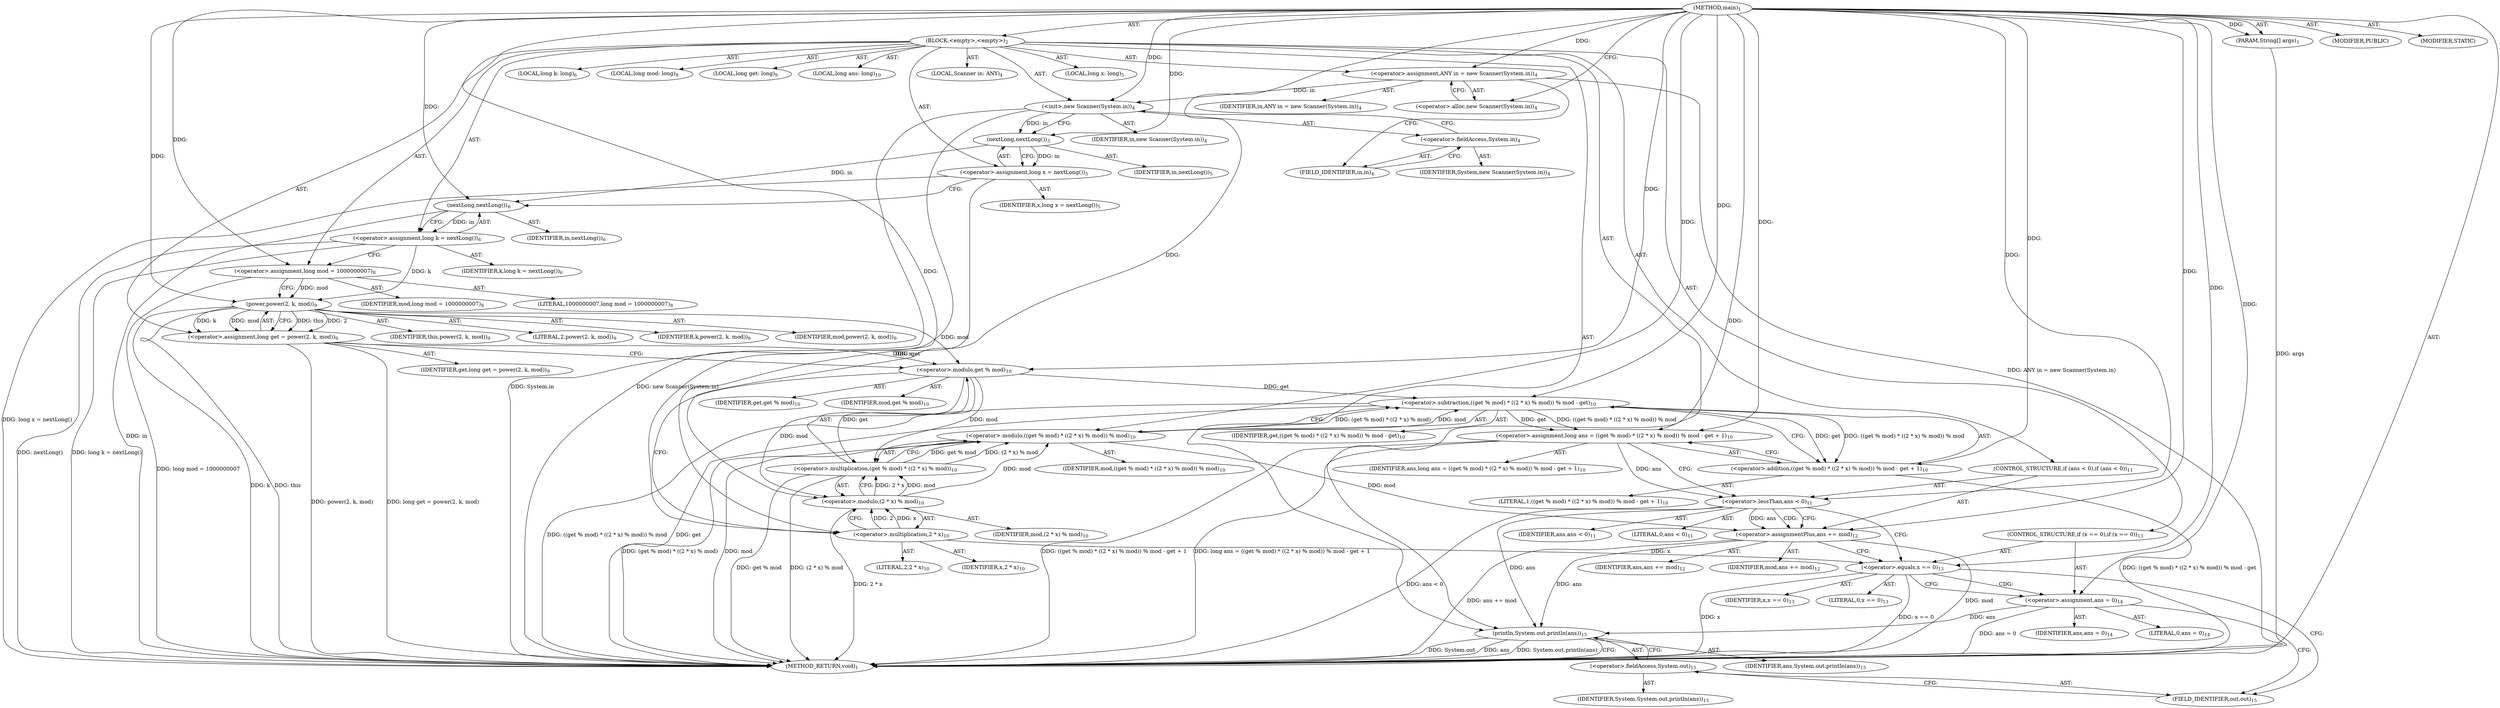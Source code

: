 digraph "main" {  
"19" [label = <(METHOD,main)<SUB>1</SUB>> ]
"20" [label = <(PARAM,String[] args)<SUB>1</SUB>> ]
"21" [label = <(BLOCK,&lt;empty&gt;,&lt;empty&gt;)<SUB>2</SUB>> ]
"4" [label = <(LOCAL,Scanner in: ANY)<SUB>4</SUB>> ]
"22" [label = <(&lt;operator&gt;.assignment,ANY in = new Scanner(System.in))<SUB>4</SUB>> ]
"23" [label = <(IDENTIFIER,in,ANY in = new Scanner(System.in))<SUB>4</SUB>> ]
"24" [label = <(&lt;operator&gt;.alloc,new Scanner(System.in))<SUB>4</SUB>> ]
"25" [label = <(&lt;init&gt;,new Scanner(System.in))<SUB>4</SUB>> ]
"3" [label = <(IDENTIFIER,in,new Scanner(System.in))<SUB>4</SUB>> ]
"26" [label = <(&lt;operator&gt;.fieldAccess,System.in)<SUB>4</SUB>> ]
"27" [label = <(IDENTIFIER,System,new Scanner(System.in))<SUB>4</SUB>> ]
"28" [label = <(FIELD_IDENTIFIER,in,in)<SUB>4</SUB>> ]
"29" [label = <(LOCAL,long x: long)<SUB>5</SUB>> ]
"30" [label = <(&lt;operator&gt;.assignment,long x = nextLong())<SUB>5</SUB>> ]
"31" [label = <(IDENTIFIER,x,long x = nextLong())<SUB>5</SUB>> ]
"32" [label = <(nextLong,nextLong())<SUB>5</SUB>> ]
"33" [label = <(IDENTIFIER,in,nextLong())<SUB>5</SUB>> ]
"34" [label = <(LOCAL,long k: long)<SUB>6</SUB>> ]
"35" [label = <(&lt;operator&gt;.assignment,long k = nextLong())<SUB>6</SUB>> ]
"36" [label = <(IDENTIFIER,k,long k = nextLong())<SUB>6</SUB>> ]
"37" [label = <(nextLong,nextLong())<SUB>6</SUB>> ]
"38" [label = <(IDENTIFIER,in,nextLong())<SUB>6</SUB>> ]
"39" [label = <(LOCAL,long mod: long)<SUB>8</SUB>> ]
"40" [label = <(&lt;operator&gt;.assignment,long mod = 1000000007)<SUB>8</SUB>> ]
"41" [label = <(IDENTIFIER,mod,long mod = 1000000007)<SUB>8</SUB>> ]
"42" [label = <(LITERAL,1000000007,long mod = 1000000007)<SUB>8</SUB>> ]
"43" [label = <(LOCAL,long get: long)<SUB>9</SUB>> ]
"44" [label = <(&lt;operator&gt;.assignment,long get = power(2, k, mod))<SUB>9</SUB>> ]
"45" [label = <(IDENTIFIER,get,long get = power(2, k, mod))<SUB>9</SUB>> ]
"46" [label = <(power,power(2, k, mod))<SUB>9</SUB>> ]
"47" [label = <(IDENTIFIER,this,power(2, k, mod))<SUB>9</SUB>> ]
"48" [label = <(LITERAL,2,power(2, k, mod))<SUB>9</SUB>> ]
"49" [label = <(IDENTIFIER,k,power(2, k, mod))<SUB>9</SUB>> ]
"50" [label = <(IDENTIFIER,mod,power(2, k, mod))<SUB>9</SUB>> ]
"51" [label = <(LOCAL,long ans: long)<SUB>10</SUB>> ]
"52" [label = <(&lt;operator&gt;.assignment,long ans = ((get % mod) * ((2 * x) % mod)) % mod - get + 1)<SUB>10</SUB>> ]
"53" [label = <(IDENTIFIER,ans,long ans = ((get % mod) * ((2 * x) % mod)) % mod - get + 1)<SUB>10</SUB>> ]
"54" [label = <(&lt;operator&gt;.addition,((get % mod) * ((2 * x) % mod)) % mod - get + 1)<SUB>10</SUB>> ]
"55" [label = <(&lt;operator&gt;.subtraction,((get % mod) * ((2 * x) % mod)) % mod - get)<SUB>10</SUB>> ]
"56" [label = <(&lt;operator&gt;.modulo,((get % mod) * ((2 * x) % mod)) % mod)<SUB>10</SUB>> ]
"57" [label = <(&lt;operator&gt;.multiplication,(get % mod) * ((2 * x) % mod))<SUB>10</SUB>> ]
"58" [label = <(&lt;operator&gt;.modulo,get % mod)<SUB>10</SUB>> ]
"59" [label = <(IDENTIFIER,get,get % mod)<SUB>10</SUB>> ]
"60" [label = <(IDENTIFIER,mod,get % mod)<SUB>10</SUB>> ]
"61" [label = <(&lt;operator&gt;.modulo,(2 * x) % mod)<SUB>10</SUB>> ]
"62" [label = <(&lt;operator&gt;.multiplication,2 * x)<SUB>10</SUB>> ]
"63" [label = <(LITERAL,2,2 * x)<SUB>10</SUB>> ]
"64" [label = <(IDENTIFIER,x,2 * x)<SUB>10</SUB>> ]
"65" [label = <(IDENTIFIER,mod,(2 * x) % mod)<SUB>10</SUB>> ]
"66" [label = <(IDENTIFIER,mod,((get % mod) * ((2 * x) % mod)) % mod)<SUB>10</SUB>> ]
"67" [label = <(IDENTIFIER,get,((get % mod) * ((2 * x) % mod)) % mod - get)<SUB>10</SUB>> ]
"68" [label = <(LITERAL,1,((get % mod) * ((2 * x) % mod)) % mod - get + 1)<SUB>10</SUB>> ]
"69" [label = <(CONTROL_STRUCTURE,if (ans &lt; 0),if (ans &lt; 0))<SUB>11</SUB>> ]
"70" [label = <(&lt;operator&gt;.lessThan,ans &lt; 0)<SUB>11</SUB>> ]
"71" [label = <(IDENTIFIER,ans,ans &lt; 0)<SUB>11</SUB>> ]
"72" [label = <(LITERAL,0,ans &lt; 0)<SUB>11</SUB>> ]
"73" [label = <(&lt;operator&gt;.assignmentPlus,ans += mod)<SUB>12</SUB>> ]
"74" [label = <(IDENTIFIER,ans,ans += mod)<SUB>12</SUB>> ]
"75" [label = <(IDENTIFIER,mod,ans += mod)<SUB>12</SUB>> ]
"76" [label = <(CONTROL_STRUCTURE,if (x == 0),if (x == 0))<SUB>13</SUB>> ]
"77" [label = <(&lt;operator&gt;.equals,x == 0)<SUB>13</SUB>> ]
"78" [label = <(IDENTIFIER,x,x == 0)<SUB>13</SUB>> ]
"79" [label = <(LITERAL,0,x == 0)<SUB>13</SUB>> ]
"80" [label = <(&lt;operator&gt;.assignment,ans = 0)<SUB>14</SUB>> ]
"81" [label = <(IDENTIFIER,ans,ans = 0)<SUB>14</SUB>> ]
"82" [label = <(LITERAL,0,ans = 0)<SUB>14</SUB>> ]
"83" [label = <(println,System.out.println(ans))<SUB>15</SUB>> ]
"84" [label = <(&lt;operator&gt;.fieldAccess,System.out)<SUB>15</SUB>> ]
"85" [label = <(IDENTIFIER,System,System.out.println(ans))<SUB>15</SUB>> ]
"86" [label = <(FIELD_IDENTIFIER,out,out)<SUB>15</SUB>> ]
"87" [label = <(IDENTIFIER,ans,System.out.println(ans))<SUB>15</SUB>> ]
"88" [label = <(MODIFIER,PUBLIC)> ]
"89" [label = <(MODIFIER,STATIC)> ]
"90" [label = <(METHOD_RETURN,void)<SUB>1</SUB>> ]
  "19" -> "20"  [ label = "AST: "] 
  "19" -> "21"  [ label = "AST: "] 
  "19" -> "88"  [ label = "AST: "] 
  "19" -> "89"  [ label = "AST: "] 
  "19" -> "90"  [ label = "AST: "] 
  "21" -> "4"  [ label = "AST: "] 
  "21" -> "22"  [ label = "AST: "] 
  "21" -> "25"  [ label = "AST: "] 
  "21" -> "29"  [ label = "AST: "] 
  "21" -> "30"  [ label = "AST: "] 
  "21" -> "34"  [ label = "AST: "] 
  "21" -> "35"  [ label = "AST: "] 
  "21" -> "39"  [ label = "AST: "] 
  "21" -> "40"  [ label = "AST: "] 
  "21" -> "43"  [ label = "AST: "] 
  "21" -> "44"  [ label = "AST: "] 
  "21" -> "51"  [ label = "AST: "] 
  "21" -> "52"  [ label = "AST: "] 
  "21" -> "69"  [ label = "AST: "] 
  "21" -> "76"  [ label = "AST: "] 
  "21" -> "83"  [ label = "AST: "] 
  "22" -> "23"  [ label = "AST: "] 
  "22" -> "24"  [ label = "AST: "] 
  "25" -> "3"  [ label = "AST: "] 
  "25" -> "26"  [ label = "AST: "] 
  "26" -> "27"  [ label = "AST: "] 
  "26" -> "28"  [ label = "AST: "] 
  "30" -> "31"  [ label = "AST: "] 
  "30" -> "32"  [ label = "AST: "] 
  "32" -> "33"  [ label = "AST: "] 
  "35" -> "36"  [ label = "AST: "] 
  "35" -> "37"  [ label = "AST: "] 
  "37" -> "38"  [ label = "AST: "] 
  "40" -> "41"  [ label = "AST: "] 
  "40" -> "42"  [ label = "AST: "] 
  "44" -> "45"  [ label = "AST: "] 
  "44" -> "46"  [ label = "AST: "] 
  "46" -> "47"  [ label = "AST: "] 
  "46" -> "48"  [ label = "AST: "] 
  "46" -> "49"  [ label = "AST: "] 
  "46" -> "50"  [ label = "AST: "] 
  "52" -> "53"  [ label = "AST: "] 
  "52" -> "54"  [ label = "AST: "] 
  "54" -> "55"  [ label = "AST: "] 
  "54" -> "68"  [ label = "AST: "] 
  "55" -> "56"  [ label = "AST: "] 
  "55" -> "67"  [ label = "AST: "] 
  "56" -> "57"  [ label = "AST: "] 
  "56" -> "66"  [ label = "AST: "] 
  "57" -> "58"  [ label = "AST: "] 
  "57" -> "61"  [ label = "AST: "] 
  "58" -> "59"  [ label = "AST: "] 
  "58" -> "60"  [ label = "AST: "] 
  "61" -> "62"  [ label = "AST: "] 
  "61" -> "65"  [ label = "AST: "] 
  "62" -> "63"  [ label = "AST: "] 
  "62" -> "64"  [ label = "AST: "] 
  "69" -> "70"  [ label = "AST: "] 
  "69" -> "73"  [ label = "AST: "] 
  "70" -> "71"  [ label = "AST: "] 
  "70" -> "72"  [ label = "AST: "] 
  "73" -> "74"  [ label = "AST: "] 
  "73" -> "75"  [ label = "AST: "] 
  "76" -> "77"  [ label = "AST: "] 
  "76" -> "80"  [ label = "AST: "] 
  "77" -> "78"  [ label = "AST: "] 
  "77" -> "79"  [ label = "AST: "] 
  "80" -> "81"  [ label = "AST: "] 
  "80" -> "82"  [ label = "AST: "] 
  "83" -> "84"  [ label = "AST: "] 
  "83" -> "87"  [ label = "AST: "] 
  "84" -> "85"  [ label = "AST: "] 
  "84" -> "86"  [ label = "AST: "] 
  "22" -> "28"  [ label = "CFG: "] 
  "25" -> "32"  [ label = "CFG: "] 
  "30" -> "37"  [ label = "CFG: "] 
  "35" -> "40"  [ label = "CFG: "] 
  "40" -> "46"  [ label = "CFG: "] 
  "44" -> "58"  [ label = "CFG: "] 
  "52" -> "70"  [ label = "CFG: "] 
  "83" -> "90"  [ label = "CFG: "] 
  "24" -> "22"  [ label = "CFG: "] 
  "26" -> "25"  [ label = "CFG: "] 
  "32" -> "30"  [ label = "CFG: "] 
  "37" -> "35"  [ label = "CFG: "] 
  "46" -> "44"  [ label = "CFG: "] 
  "54" -> "52"  [ label = "CFG: "] 
  "70" -> "73"  [ label = "CFG: "] 
  "70" -> "77"  [ label = "CFG: "] 
  "73" -> "77"  [ label = "CFG: "] 
  "77" -> "80"  [ label = "CFG: "] 
  "77" -> "86"  [ label = "CFG: "] 
  "80" -> "86"  [ label = "CFG: "] 
  "84" -> "83"  [ label = "CFG: "] 
  "28" -> "26"  [ label = "CFG: "] 
  "55" -> "54"  [ label = "CFG: "] 
  "86" -> "84"  [ label = "CFG: "] 
  "56" -> "55"  [ label = "CFG: "] 
  "57" -> "56"  [ label = "CFG: "] 
  "58" -> "62"  [ label = "CFG: "] 
  "61" -> "57"  [ label = "CFG: "] 
  "62" -> "61"  [ label = "CFG: "] 
  "19" -> "24"  [ label = "CFG: "] 
  "20" -> "90"  [ label = "DDG: args"] 
  "22" -> "90"  [ label = "DDG: ANY in = new Scanner(System.in)"] 
  "25" -> "90"  [ label = "DDG: System.in"] 
  "25" -> "90"  [ label = "DDG: new Scanner(System.in)"] 
  "30" -> "90"  [ label = "DDG: long x = nextLong()"] 
  "37" -> "90"  [ label = "DDG: in"] 
  "35" -> "90"  [ label = "DDG: nextLong()"] 
  "35" -> "90"  [ label = "DDG: long k = nextLong()"] 
  "40" -> "90"  [ label = "DDG: long mod = 1000000007"] 
  "46" -> "90"  [ label = "DDG: k"] 
  "44" -> "90"  [ label = "DDG: power(2, k, mod)"] 
  "44" -> "90"  [ label = "DDG: long get = power(2, k, mod)"] 
  "57" -> "90"  [ label = "DDG: get % mod"] 
  "61" -> "90"  [ label = "DDG: 2 * x"] 
  "57" -> "90"  [ label = "DDG: (2 * x) % mod"] 
  "56" -> "90"  [ label = "DDG: (get % mod) * ((2 * x) % mod)"] 
  "56" -> "90"  [ label = "DDG: mod"] 
  "55" -> "90"  [ label = "DDG: ((get % mod) * ((2 * x) % mod)) % mod"] 
  "55" -> "90"  [ label = "DDG: get"] 
  "54" -> "90"  [ label = "DDG: ((get % mod) * ((2 * x) % mod)) % mod - get"] 
  "52" -> "90"  [ label = "DDG: ((get % mod) * ((2 * x) % mod)) % mod - get + 1"] 
  "52" -> "90"  [ label = "DDG: long ans = ((get % mod) * ((2 * x) % mod)) % mod - get + 1"] 
  "70" -> "90"  [ label = "DDG: ans &lt; 0"] 
  "73" -> "90"  [ label = "DDG: mod"] 
  "73" -> "90"  [ label = "DDG: ans += mod"] 
  "77" -> "90"  [ label = "DDG: x"] 
  "77" -> "90"  [ label = "DDG: x == 0"] 
  "80" -> "90"  [ label = "DDG: ans = 0"] 
  "83" -> "90"  [ label = "DDG: System.out"] 
  "83" -> "90"  [ label = "DDG: ans"] 
  "83" -> "90"  [ label = "DDG: System.out.println(ans)"] 
  "46" -> "90"  [ label = "DDG: this"] 
  "19" -> "20"  [ label = "DDG: "] 
  "19" -> "22"  [ label = "DDG: "] 
  "32" -> "30"  [ label = "DDG: in"] 
  "37" -> "35"  [ label = "DDG: in"] 
  "19" -> "40"  [ label = "DDG: "] 
  "46" -> "44"  [ label = "DDG: this"] 
  "46" -> "44"  [ label = "DDG: 2"] 
  "46" -> "44"  [ label = "DDG: k"] 
  "46" -> "44"  [ label = "DDG: mod"] 
  "55" -> "52"  [ label = "DDG: ((get % mod) * ((2 * x) % mod)) % mod"] 
  "55" -> "52"  [ label = "DDG: get"] 
  "19" -> "52"  [ label = "DDG: "] 
  "22" -> "25"  [ label = "DDG: in"] 
  "19" -> "25"  [ label = "DDG: "] 
  "56" -> "73"  [ label = "DDG: mod"] 
  "19" -> "73"  [ label = "DDG: "] 
  "19" -> "80"  [ label = "DDG: "] 
  "70" -> "83"  [ label = "DDG: ans"] 
  "73" -> "83"  [ label = "DDG: ans"] 
  "80" -> "83"  [ label = "DDG: ans"] 
  "19" -> "83"  [ label = "DDG: "] 
  "25" -> "32"  [ label = "DDG: in"] 
  "19" -> "32"  [ label = "DDG: "] 
  "32" -> "37"  [ label = "DDG: in"] 
  "19" -> "37"  [ label = "DDG: "] 
  "19" -> "46"  [ label = "DDG: "] 
  "35" -> "46"  [ label = "DDG: k"] 
  "40" -> "46"  [ label = "DDG: mod"] 
  "55" -> "54"  [ label = "DDG: ((get % mod) * ((2 * x) % mod)) % mod"] 
  "55" -> "54"  [ label = "DDG: get"] 
  "19" -> "54"  [ label = "DDG: "] 
  "52" -> "70"  [ label = "DDG: ans"] 
  "19" -> "70"  [ label = "DDG: "] 
  "70" -> "73"  [ label = "DDG: ans"] 
  "62" -> "77"  [ label = "DDG: x"] 
  "19" -> "77"  [ label = "DDG: "] 
  "56" -> "55"  [ label = "DDG: (get % mod) * ((2 * x) % mod)"] 
  "56" -> "55"  [ label = "DDG: mod"] 
  "58" -> "55"  [ label = "DDG: get"] 
  "19" -> "55"  [ label = "DDG: "] 
  "57" -> "56"  [ label = "DDG: get % mod"] 
  "57" -> "56"  [ label = "DDG: (2 * x) % mod"] 
  "61" -> "56"  [ label = "DDG: mod"] 
  "19" -> "56"  [ label = "DDG: "] 
  "58" -> "57"  [ label = "DDG: get"] 
  "58" -> "57"  [ label = "DDG: mod"] 
  "61" -> "57"  [ label = "DDG: 2 * x"] 
  "61" -> "57"  [ label = "DDG: mod"] 
  "44" -> "58"  [ label = "DDG: get"] 
  "19" -> "58"  [ label = "DDG: "] 
  "46" -> "58"  [ label = "DDG: mod"] 
  "62" -> "61"  [ label = "DDG: 2"] 
  "62" -> "61"  [ label = "DDG: x"] 
  "58" -> "61"  [ label = "DDG: mod"] 
  "19" -> "61"  [ label = "DDG: "] 
  "19" -> "62"  [ label = "DDG: "] 
  "30" -> "62"  [ label = "DDG: x"] 
  "70" -> "73"  [ label = "CDG: "] 
  "77" -> "80"  [ label = "CDG: "] 
}
